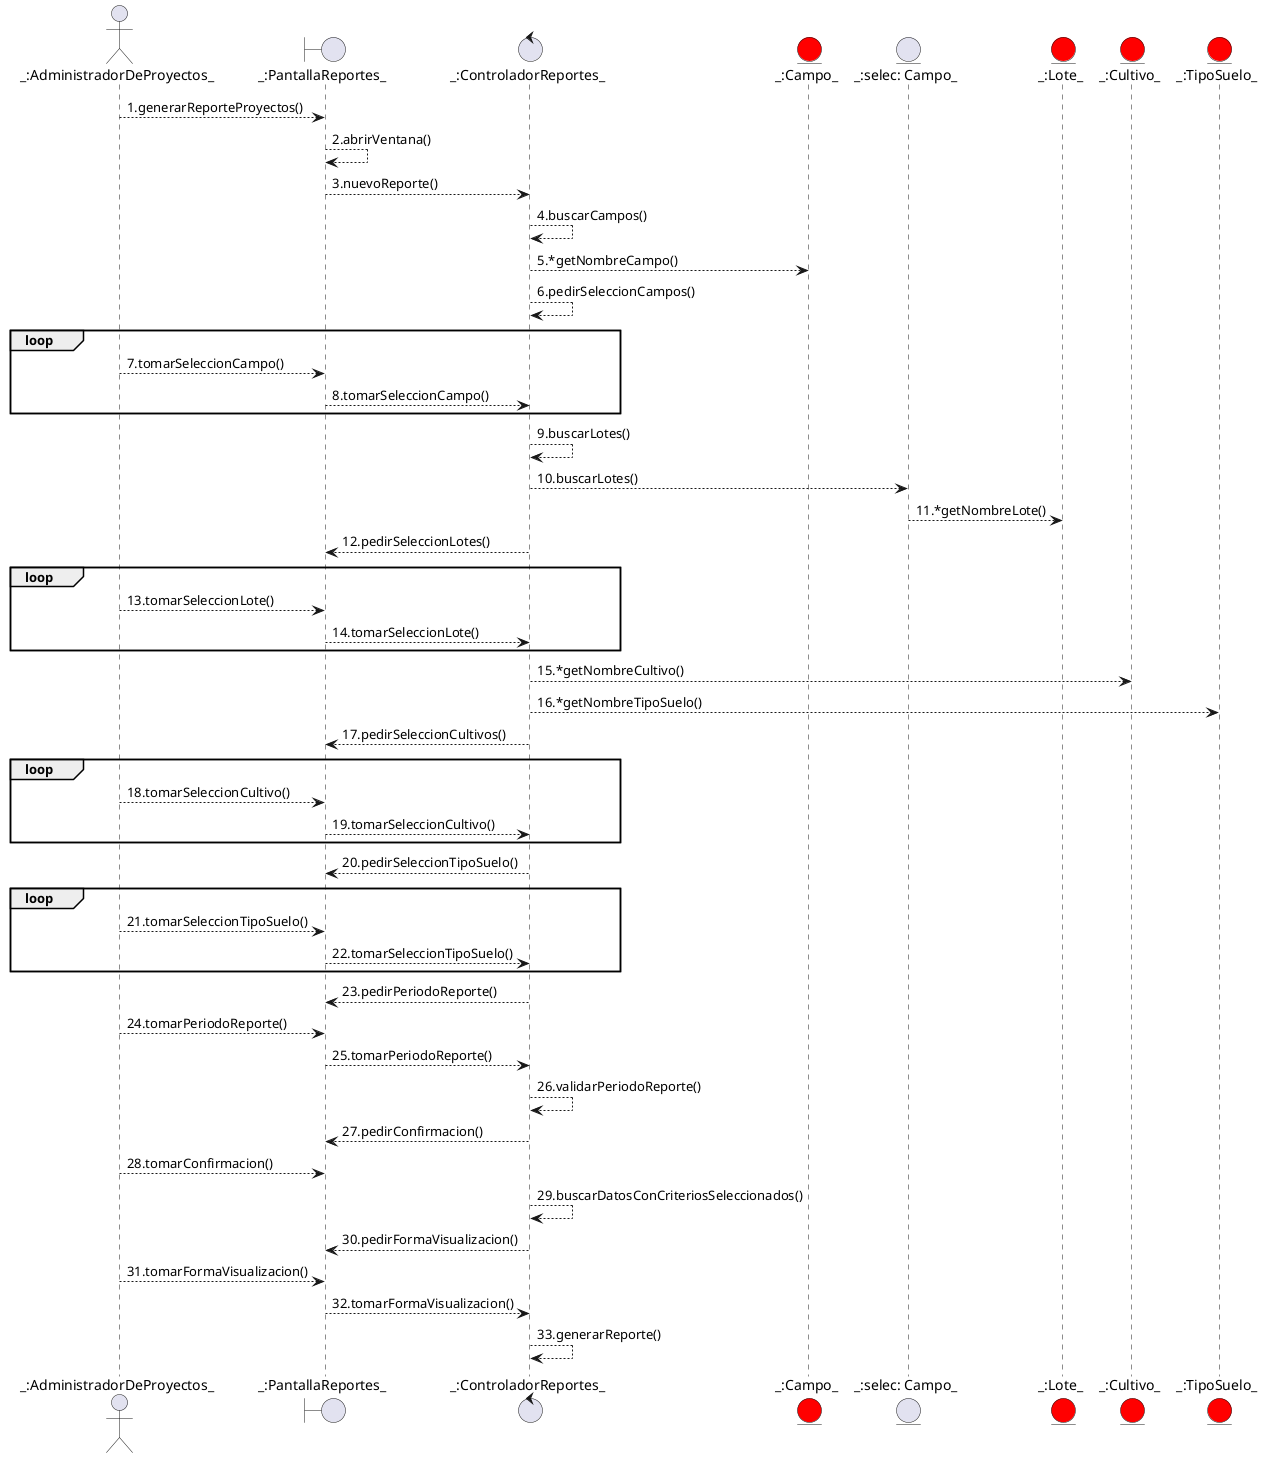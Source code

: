@startuml reportes

actor "_:AdministradorDeProyectos_" as AP
boundary "_:PantallaReportes_" as PR


AP --> PR : 1.generarReporteProyectos()
PR -->PR: 2.abrirVentana()
control "_:ControladorReportes_" as CR

PR --> CR: 3.nuevoReporte()
CR --> CR: 4.buscarCampos()

entity "_:Campo_" as C #red
CR --> C: 5.*getNombreCampo()

CR --> CR: 6.pedirSeleccionCampos()
entity "_:selec: Campo_" as SC
group loop
    AP --> PR: 7.tomarSeleccionCampo()
    PR --> CR: 8.tomarSeleccionCampo()
end
CR --> CR: 9.buscarLotes()
entity "_:Lote_" as L #red
CR --> SC: 10.buscarLotes()

SC --> L: 11.*getNombreLote()

CR --> PR: 12.pedirSeleccionLotes()
group loop
    AP --> PR: 13.tomarSeleccionLote()
    PR --> CR: 14.tomarSeleccionLote()
end

entity "_:Cultivo_" as Cu #red
entity "_:TipoSuelo_" as TS #red

CR --> Cu: 15.*getNombreCultivo()
CR --> TS: 16.*getNombreTipoSuelo()

CR --> PR: 17.pedirSeleccionCultivos()
group loop
    AP --> PR: 18.tomarSeleccionCultivo()
    PR --> CR: 19.tomarSeleccionCultivo()
end

CR --> PR: 20.pedirSeleccionTipoSuelo()
group loop
    AP --> PR: 21.tomarSeleccionTipoSuelo()
    PR --> CR: 22.tomarSeleccionTipoSuelo()
end

CR --> PR: 23.pedirPeriodoReporte()

AP --> PR: 24.tomarPeriodoReporte()
PR --> CR: 25.tomarPeriodoReporte()
CR --> CR: 26.validarPeriodoReporte()

CR --> PR: 27.pedirConfirmacion()
AP --> PR: 28.tomarConfirmacion()

CR --> CR: 29.buscarDatosConCriteriosSeleccionados()

CR --> PR: 30.pedirFormaVisualizacion()
AP --> PR: 31.tomarFormaVisualizacion()
PR --> CR: 32.tomarFormaVisualizacion()

CR --> CR: 33.generarReporte()
@enduml
(preguntar como se hace con la seleccion de todos)
y como hago para cuando puedo seleccionar varias cosas